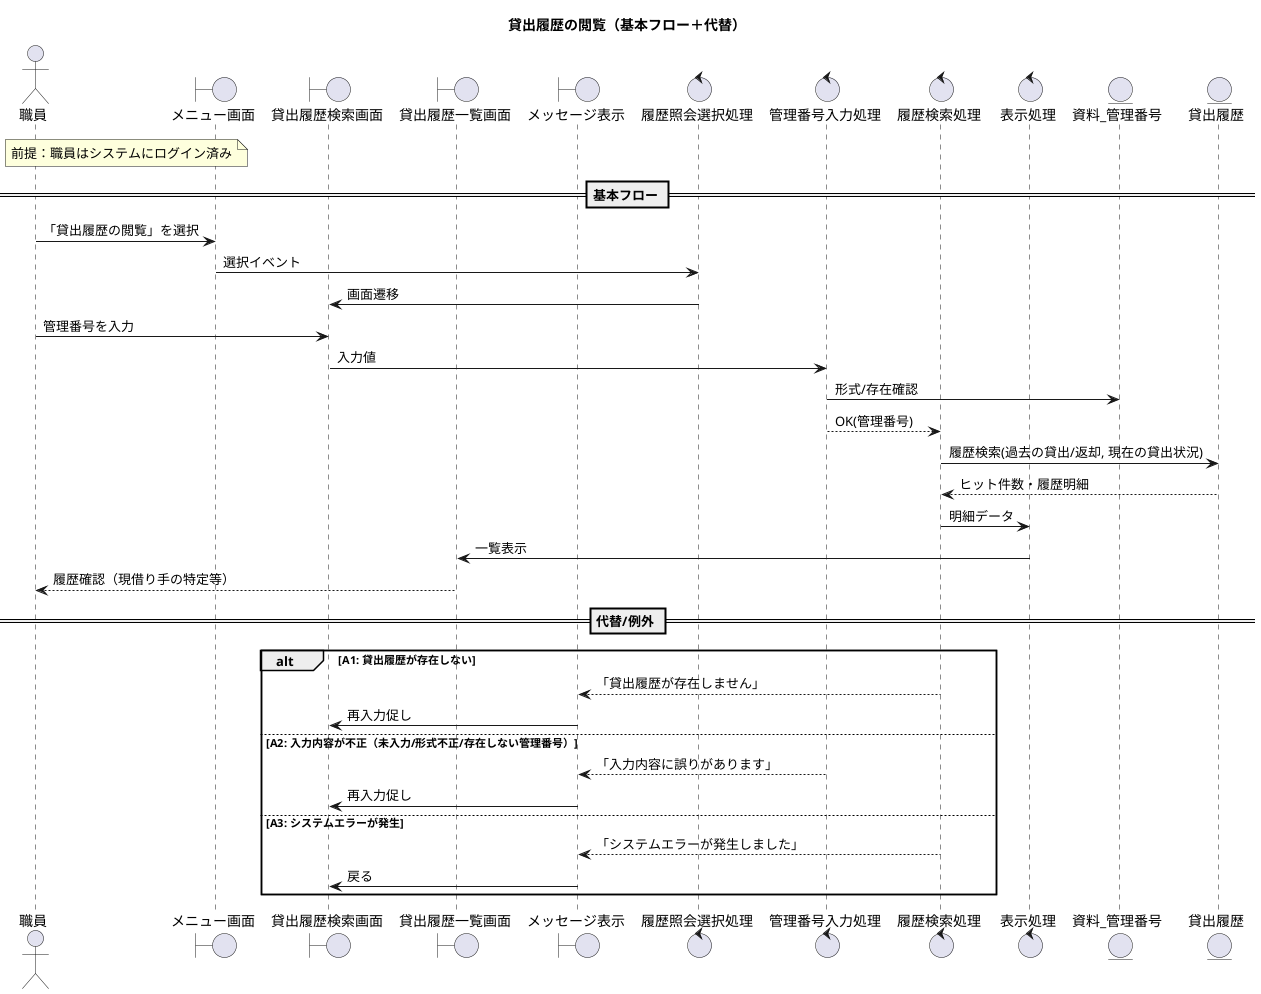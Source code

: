 @startuml
title 貸出履歴の閲覧（基本フロー＋代替）

actor 職員
boundary メニュー画面
boundary 貸出履歴検索画面
boundary 貸出履歴一覧画面
boundary メッセージ表示
control 履歴照会選択処理
control 管理番号入力処理
control 履歴検索処理
control 表示処理
entity 資料_管理番号
entity 貸出履歴

' 前提：職員はログイン済み
note over 職員,メニュー画面
  前提：職員はシステムにログイン済み
end note

== 基本フロー ==
職員 -> メニュー画面: 「貸出履歴の閲覧」を選択
メニュー画面 -> 履歴照会選択処理: 選択イベント
履歴照会選択処理 -> 貸出履歴検索画面: 画面遷移

職員 -> 貸出履歴検索画面: 管理番号を入力
貸出履歴検索画面 -> 管理番号入力処理: 入力値
管理番号入力処理 -> 資料_管理番号: 形式/存在確認
管理番号入力処理 --> 履歴検索処理: OK(管理番号)

履歴検索処理 -> 貸出履歴: 履歴検索(過去の貸出/返却, 現在の貸出状況)
貸出履歴 --> 履歴検索処理: ヒット件数・履歴明細
履歴検索処理 -> 表示処理: 明細データ
表示処理 -> 貸出履歴一覧画面: 一覧表示
職員 <-- 貸出履歴一覧画面: 履歴確認（現借り手の特定等）

== 代替/例外 ==
alt A1: 貸出履歴が存在しない
  履歴検索処理 --> メッセージ表示: 「貸出履歴が存在しません」
  メッセージ表示 -> 貸出履歴検索画面: 再入力促し
else A2: 入力内容が不正（未入力/形式不正/存在しない管理番号）
  管理番号入力処理 --> メッセージ表示: 「入力内容に誤りがあります」
  メッセージ表示 -> 貸出履歴検索画面: 再入力促し
else A3: システムエラーが発生
  履歴検索処理 --> メッセージ表示: 「システムエラーが発生しました」
  メッセージ表示 -> 貸出履歴検索画面: 戻る
end

@enduml
